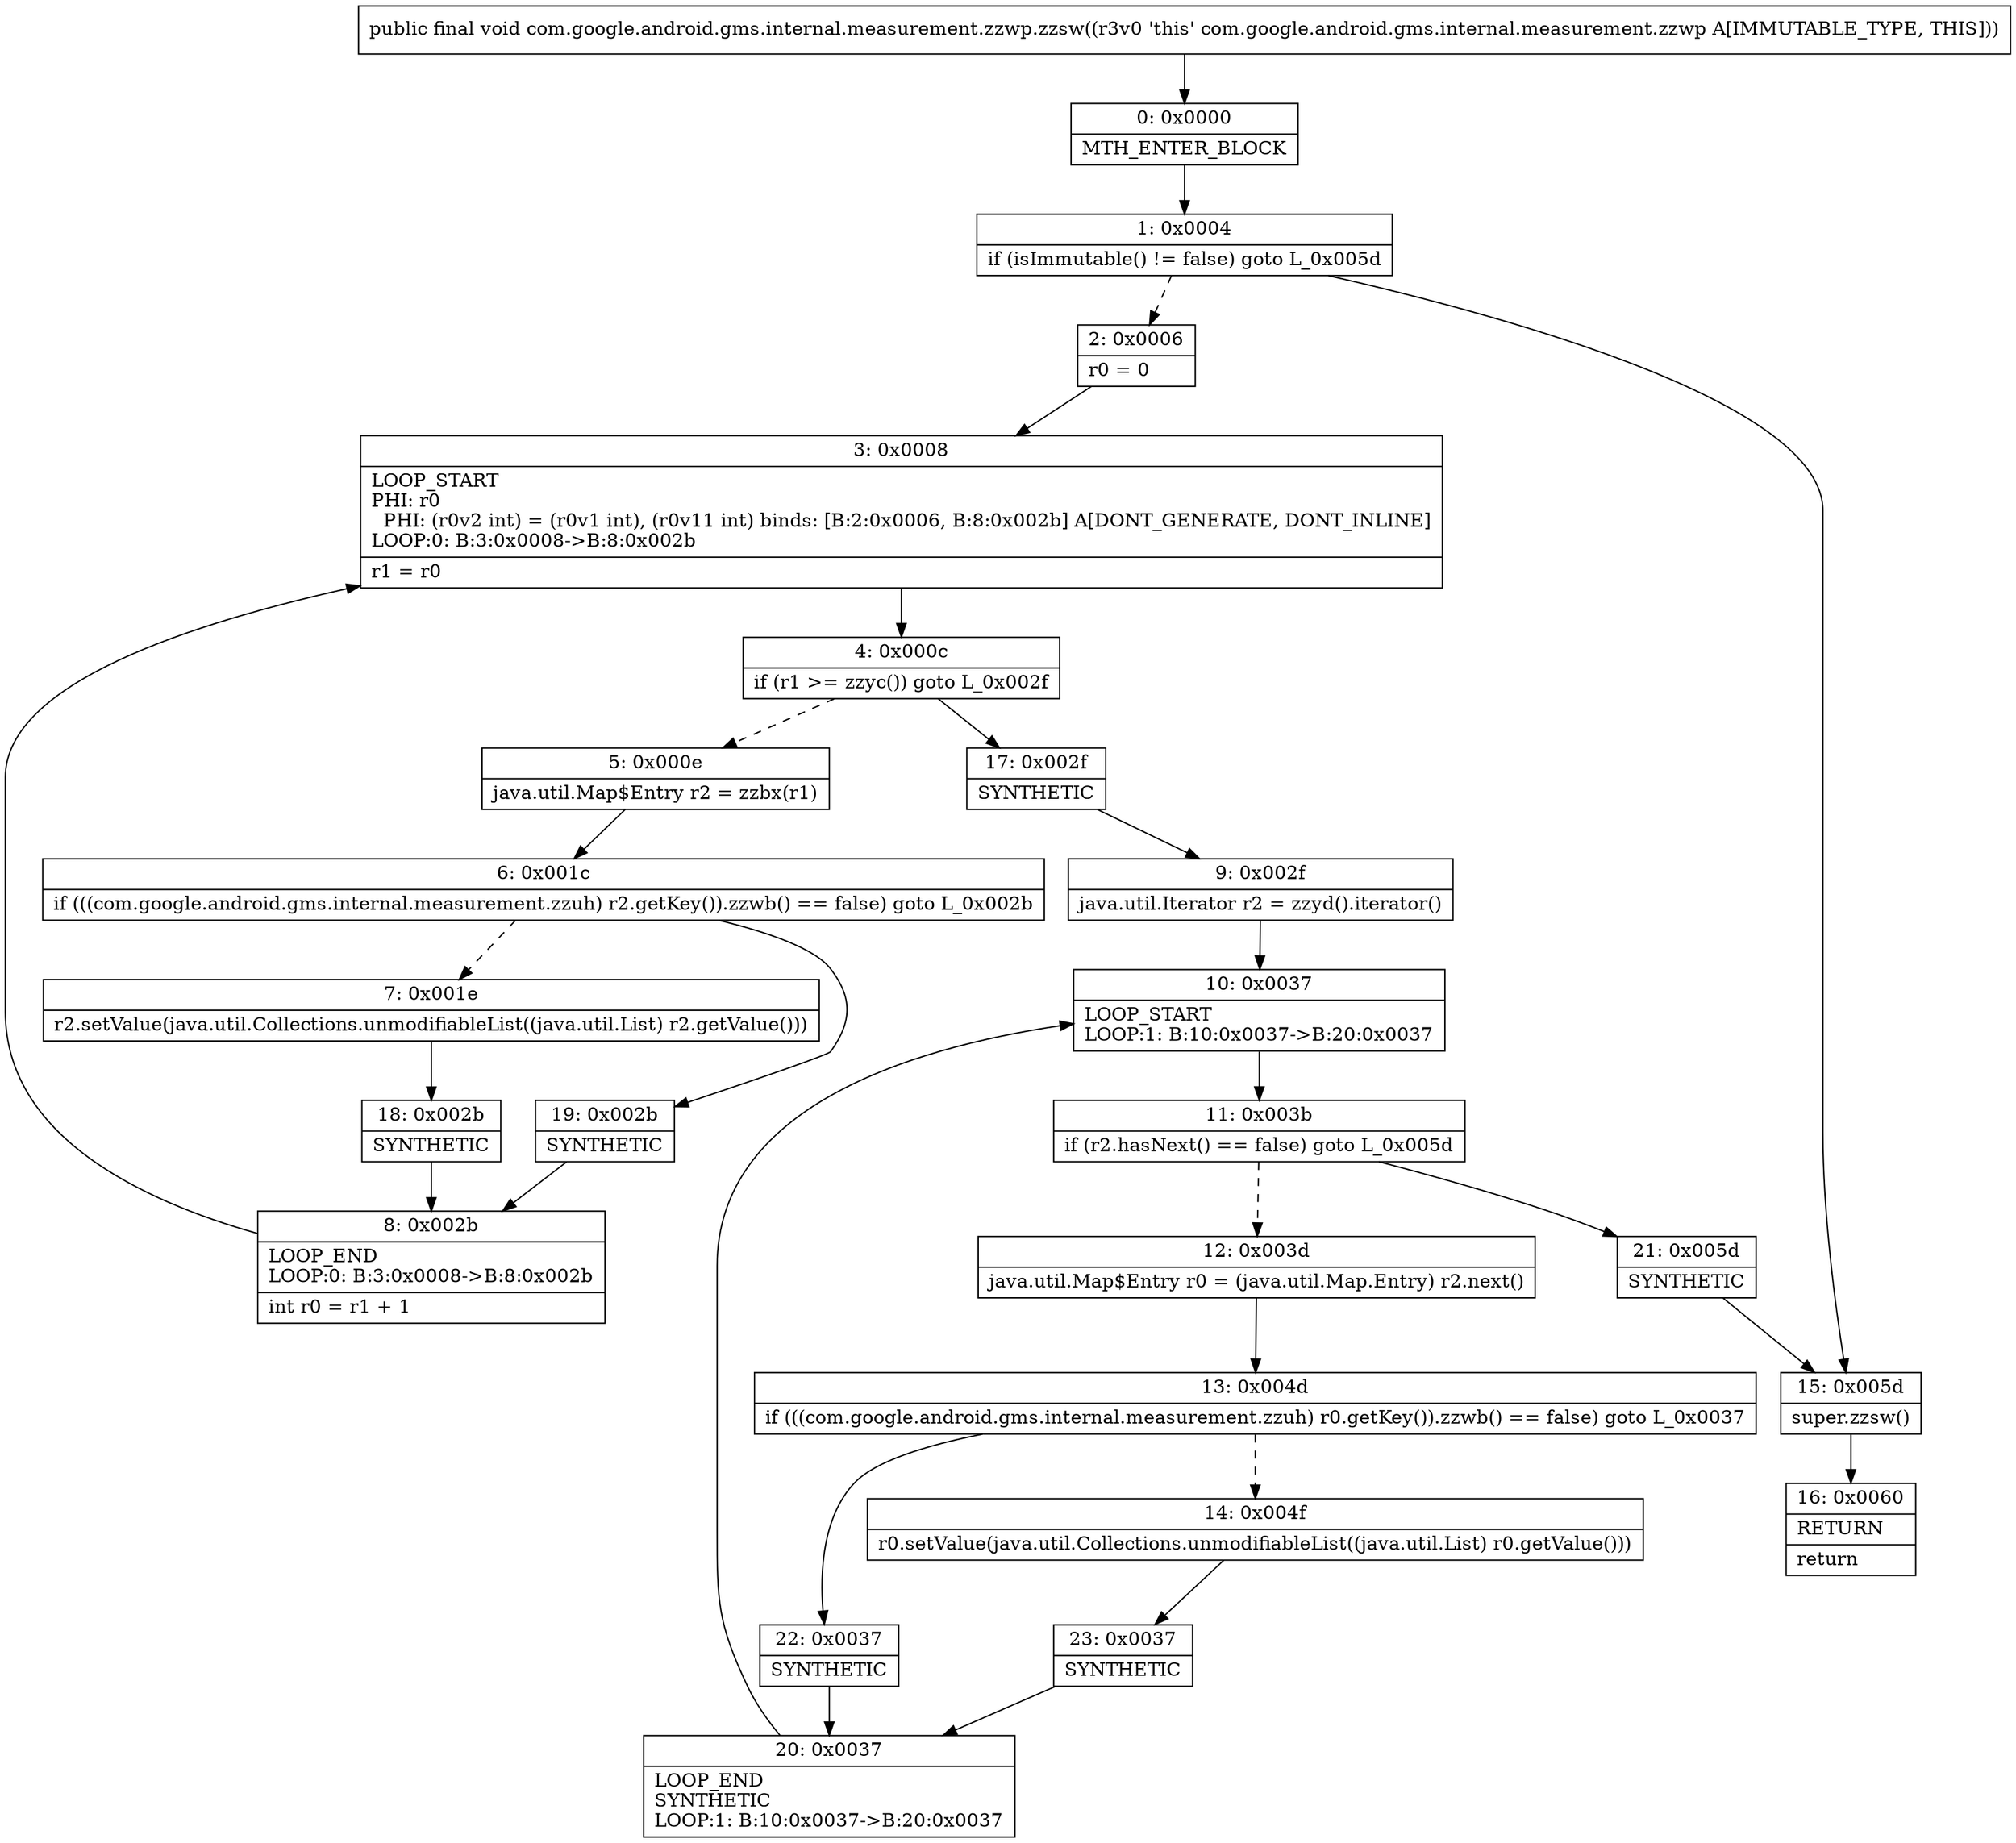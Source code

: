 digraph "CFG forcom.google.android.gms.internal.measurement.zzwp.zzsw()V" {
Node_0 [shape=record,label="{0\:\ 0x0000|MTH_ENTER_BLOCK\l}"];
Node_1 [shape=record,label="{1\:\ 0x0004|if (isImmutable() != false) goto L_0x005d\l}"];
Node_2 [shape=record,label="{2\:\ 0x0006|r0 = 0\l}"];
Node_3 [shape=record,label="{3\:\ 0x0008|LOOP_START\lPHI: r0 \l  PHI: (r0v2 int) = (r0v1 int), (r0v11 int) binds: [B:2:0x0006, B:8:0x002b] A[DONT_GENERATE, DONT_INLINE]\lLOOP:0: B:3:0x0008\-\>B:8:0x002b\l|r1 = r0\l}"];
Node_4 [shape=record,label="{4\:\ 0x000c|if (r1 \>= zzyc()) goto L_0x002f\l}"];
Node_5 [shape=record,label="{5\:\ 0x000e|java.util.Map$Entry r2 = zzbx(r1)\l}"];
Node_6 [shape=record,label="{6\:\ 0x001c|if (((com.google.android.gms.internal.measurement.zzuh) r2.getKey()).zzwb() == false) goto L_0x002b\l}"];
Node_7 [shape=record,label="{7\:\ 0x001e|r2.setValue(java.util.Collections.unmodifiableList((java.util.List) r2.getValue()))\l}"];
Node_8 [shape=record,label="{8\:\ 0x002b|LOOP_END\lLOOP:0: B:3:0x0008\-\>B:8:0x002b\l|int r0 = r1 + 1\l}"];
Node_9 [shape=record,label="{9\:\ 0x002f|java.util.Iterator r2 = zzyd().iterator()\l}"];
Node_10 [shape=record,label="{10\:\ 0x0037|LOOP_START\lLOOP:1: B:10:0x0037\-\>B:20:0x0037\l}"];
Node_11 [shape=record,label="{11\:\ 0x003b|if (r2.hasNext() == false) goto L_0x005d\l}"];
Node_12 [shape=record,label="{12\:\ 0x003d|java.util.Map$Entry r0 = (java.util.Map.Entry) r2.next()\l}"];
Node_13 [shape=record,label="{13\:\ 0x004d|if (((com.google.android.gms.internal.measurement.zzuh) r0.getKey()).zzwb() == false) goto L_0x0037\l}"];
Node_14 [shape=record,label="{14\:\ 0x004f|r0.setValue(java.util.Collections.unmodifiableList((java.util.List) r0.getValue()))\l}"];
Node_15 [shape=record,label="{15\:\ 0x005d|super.zzsw()\l}"];
Node_16 [shape=record,label="{16\:\ 0x0060|RETURN\l|return\l}"];
Node_17 [shape=record,label="{17\:\ 0x002f|SYNTHETIC\l}"];
Node_18 [shape=record,label="{18\:\ 0x002b|SYNTHETIC\l}"];
Node_19 [shape=record,label="{19\:\ 0x002b|SYNTHETIC\l}"];
Node_20 [shape=record,label="{20\:\ 0x0037|LOOP_END\lSYNTHETIC\lLOOP:1: B:10:0x0037\-\>B:20:0x0037\l}"];
Node_21 [shape=record,label="{21\:\ 0x005d|SYNTHETIC\l}"];
Node_22 [shape=record,label="{22\:\ 0x0037|SYNTHETIC\l}"];
Node_23 [shape=record,label="{23\:\ 0x0037|SYNTHETIC\l}"];
MethodNode[shape=record,label="{public final void com.google.android.gms.internal.measurement.zzwp.zzsw((r3v0 'this' com.google.android.gms.internal.measurement.zzwp A[IMMUTABLE_TYPE, THIS])) }"];
MethodNode -> Node_0;
Node_0 -> Node_1;
Node_1 -> Node_2[style=dashed];
Node_1 -> Node_15;
Node_2 -> Node_3;
Node_3 -> Node_4;
Node_4 -> Node_5[style=dashed];
Node_4 -> Node_17;
Node_5 -> Node_6;
Node_6 -> Node_7[style=dashed];
Node_6 -> Node_19;
Node_7 -> Node_18;
Node_8 -> Node_3;
Node_9 -> Node_10;
Node_10 -> Node_11;
Node_11 -> Node_12[style=dashed];
Node_11 -> Node_21;
Node_12 -> Node_13;
Node_13 -> Node_14[style=dashed];
Node_13 -> Node_22;
Node_14 -> Node_23;
Node_15 -> Node_16;
Node_17 -> Node_9;
Node_18 -> Node_8;
Node_19 -> Node_8;
Node_20 -> Node_10;
Node_21 -> Node_15;
Node_22 -> Node_20;
Node_23 -> Node_20;
}

